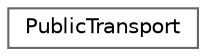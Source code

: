 digraph "类继承关系图"
{
 // LATEX_PDF_SIZE
  bgcolor="transparent";
  edge [fontname=Helvetica,fontsize=10,labelfontname=Helvetica,labelfontsize=10];
  node [fontname=Helvetica,fontsize=10,shape=box,height=0.2,width=0.4];
  rankdir="LR";
  Node0 [label="PublicTransport",height=0.2,width=0.4,color="grey40", fillcolor="white", style="filled",URL="$class_public_transport.html",tooltip=" "];
}
